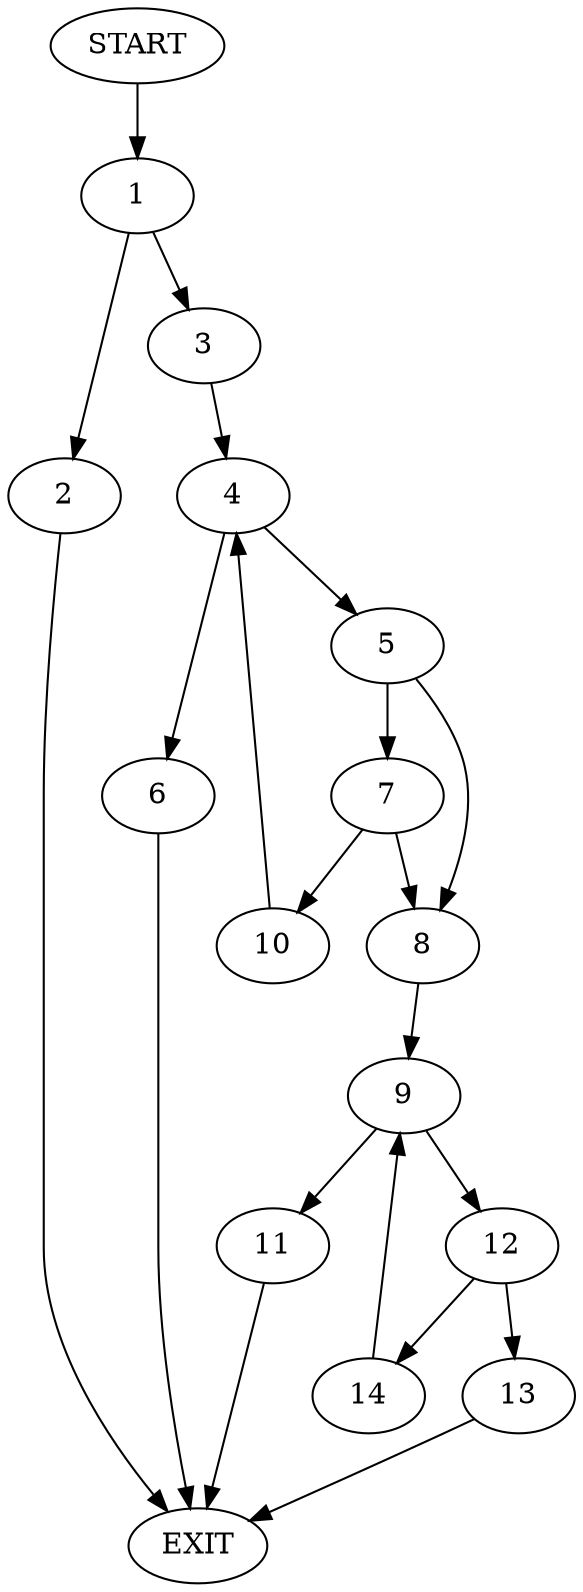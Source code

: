 digraph {
0 [label="START"]
15 [label="EXIT"]
0 -> 1
1 -> 2
1 -> 3
3 -> 4
2 -> 15
4 -> 5
4 -> 6
5 -> 7
5 -> 8
6 -> 15
8 -> 9
7 -> 8
7 -> 10
10 -> 4
9 -> 11
9 -> 12
11 -> 15
12 -> 13
12 -> 14
13 -> 15
14 -> 9
}
